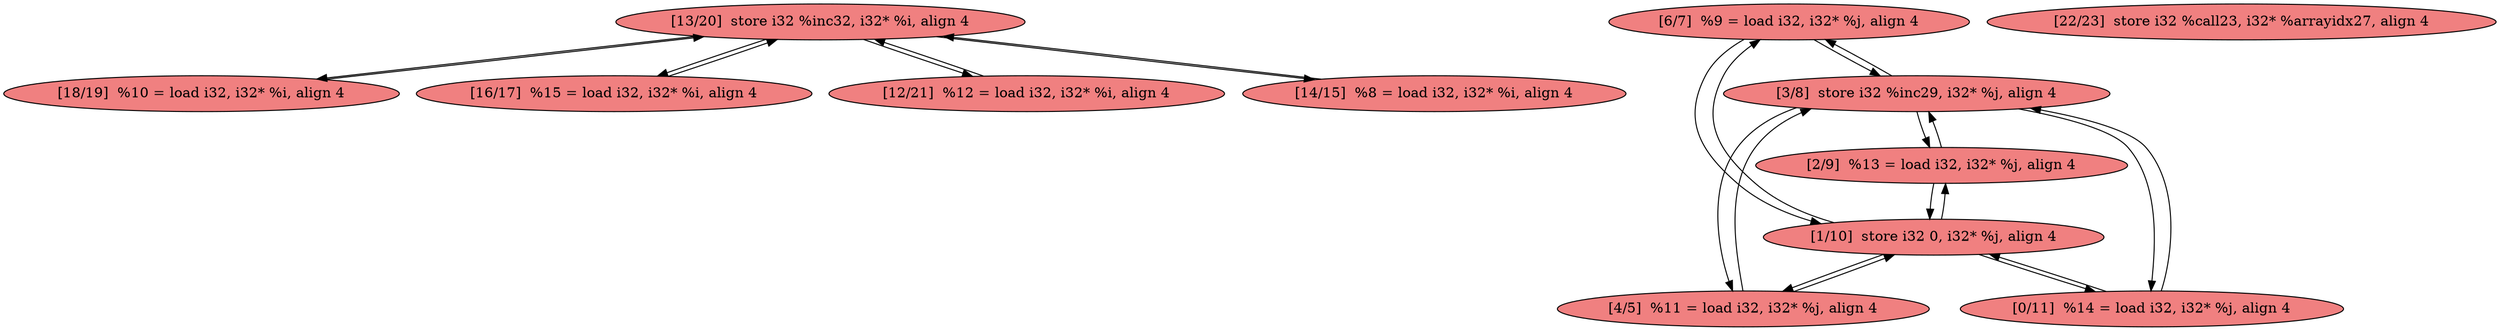 
digraph G {


node679 [fillcolor=lightcoral,label="[13/20]  store i32 %inc32, i32* %i, align 4",shape=ellipse,style=filled ]
node677 [fillcolor=lightcoral,label="[18/19]  %10 = load i32, i32* %i, align 4",shape=ellipse,style=filled ]
node678 [fillcolor=lightcoral,label="[6/7]  %9 = load i32, i32* %j, align 4",shape=ellipse,style=filled ]
node675 [fillcolor=lightcoral,label="[3/8]  store i32 %inc29, i32* %j, align 4",shape=ellipse,style=filled ]
node674 [fillcolor=lightcoral,label="[16/17]  %15 = load i32, i32* %i, align 4",shape=ellipse,style=filled ]
node676 [fillcolor=lightcoral,label="[22/23]  store i32 %call23, i32* %arrayidx27, align 4",shape=ellipse,style=filled ]
node671 [fillcolor=lightcoral,label="[12/21]  %12 = load i32, i32* %i, align 4",shape=ellipse,style=filled ]
node668 [fillcolor=lightcoral,label="[0/11]  %14 = load i32, i32* %j, align 4",shape=ellipse,style=filled ]
node670 [fillcolor=lightcoral,label="[4/5]  %11 = load i32, i32* %j, align 4",shape=ellipse,style=filled ]
node672 [fillcolor=lightcoral,label="[1/10]  store i32 0, i32* %j, align 4",shape=ellipse,style=filled ]
node669 [fillcolor=lightcoral,label="[2/9]  %13 = load i32, i32* %j, align 4",shape=ellipse,style=filled ]
node673 [fillcolor=lightcoral,label="[14/15]  %8 = load i32, i32* %i, align 4",shape=ellipse,style=filled ]

node674->node679 [ ]
node679->node674 [ ]
node672->node678 [ ]
node679->node671 [ ]
node678->node675 [ ]
node675->node668 [ ]
node668->node672 [ ]
node671->node679 [ ]
node679->node677 [ ]
node678->node672 [ ]
node668->node675 [ ]
node670->node675 [ ]
node675->node670 [ ]
node677->node679 [ ]
node669->node675 [ ]
node675->node669 [ ]
node669->node672 [ ]
node672->node669 [ ]
node673->node679 [ ]
node679->node673 [ ]
node670->node672 [ ]
node675->node678 [ ]
node672->node668 [ ]
node672->node670 [ ]


}
